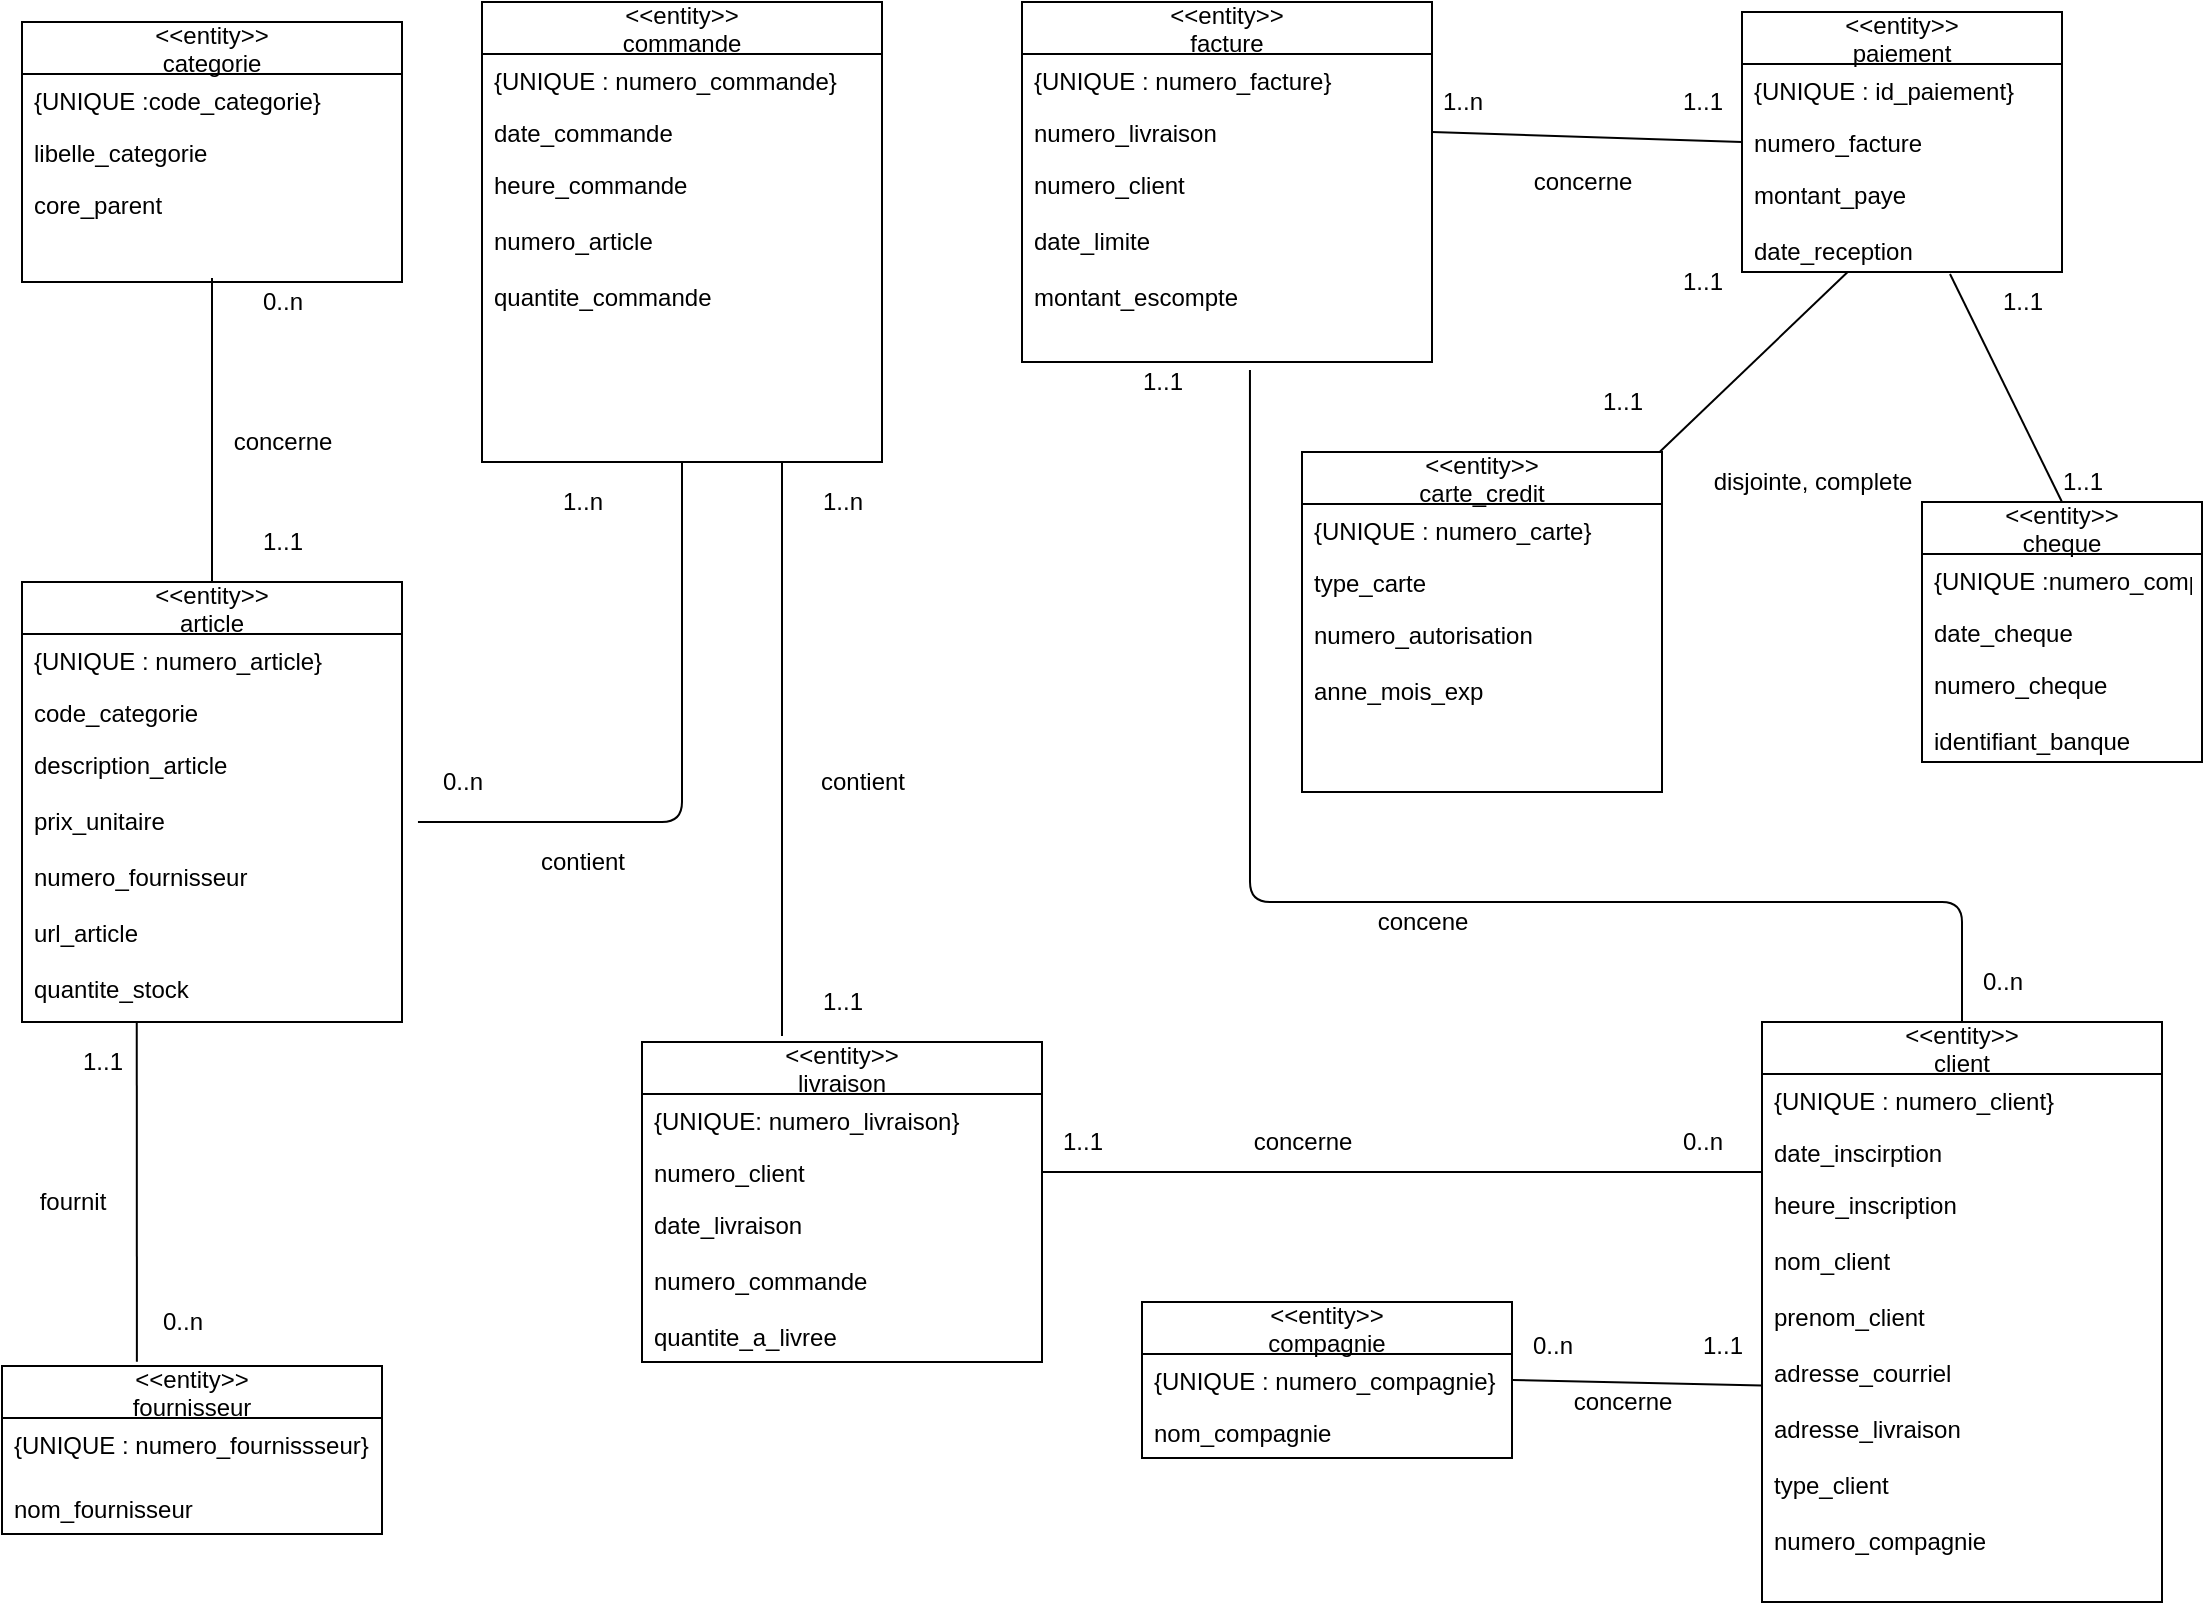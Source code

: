 <mxfile version="14.4.3" type="github">
  <diagram name="Page-1" id="c4acf3e9-155e-7222-9cf6-157b1a14988f">
    <mxGraphModel dx="1447" dy="673" grid="1" gridSize="10" guides="1" tooltips="1" connect="1" arrows="1" fold="1" page="1" pageScale="1" pageWidth="1100" pageHeight="850" background="#ffffff" math="0" shadow="0">
      <root>
        <mxCell id="0" />
        <mxCell id="1" parent="0" />
        <mxCell id="Wr57eoAMN5Djp9_CSVFM-5" value="&lt;&lt;entity&gt;&gt;&#xa;fournisseur" style="swimlane;fontStyle=0;childLayout=stackLayout;horizontal=1;startSize=26;fillColor=none;horizontalStack=0;resizeParent=1;resizeParentMax=0;resizeLast=0;collapsible=1;marginBottom=0;" parent="1" vertex="1">
          <mxGeometry y="692" width="190" height="84" as="geometry" />
        </mxCell>
        <mxCell id="Wr57eoAMN5Djp9_CSVFM-6" value="{UNIQUE : numero_fournissseur}&#xa;&#xa;" style="text;strokeColor=none;fillColor=none;align=left;verticalAlign=top;spacingLeft=4;spacingRight=4;overflow=hidden;rotatable=0;points=[[0,0.5],[1,0.5]];portConstraint=eastwest;" parent="Wr57eoAMN5Djp9_CSVFM-5" vertex="1">
          <mxGeometry y="26" width="190" height="32" as="geometry" />
        </mxCell>
        <mxCell id="Wr57eoAMN5Djp9_CSVFM-7" value="nom_fournisseur" style="text;strokeColor=none;fillColor=none;align=left;verticalAlign=top;spacingLeft=4;spacingRight=4;overflow=hidden;rotatable=0;points=[[0,0.5],[1,0.5]];portConstraint=eastwest;" parent="Wr57eoAMN5Djp9_CSVFM-5" vertex="1">
          <mxGeometry y="58" width="190" height="26" as="geometry" />
        </mxCell>
        <mxCell id="Wr57eoAMN5Djp9_CSVFM-10" value="&lt;&lt;entity&gt;&gt;&#xa;article" style="swimlane;fontStyle=0;childLayout=stackLayout;horizontal=1;startSize=26;fillColor=none;horizontalStack=0;resizeParent=1;resizeParentMax=0;resizeLast=0;collapsible=1;marginBottom=0;" parent="1" vertex="1">
          <mxGeometry x="10" y="300" width="190" height="220" as="geometry" />
        </mxCell>
        <mxCell id="Wr57eoAMN5Djp9_CSVFM-11" value="{UNIQUE : numero_article}" style="text;strokeColor=none;fillColor=none;align=left;verticalAlign=top;spacingLeft=4;spacingRight=4;overflow=hidden;rotatable=0;points=[[0,0.5],[1,0.5]];portConstraint=eastwest;" parent="Wr57eoAMN5Djp9_CSVFM-10" vertex="1">
          <mxGeometry y="26" width="190" height="26" as="geometry" />
        </mxCell>
        <mxCell id="Wr57eoAMN5Djp9_CSVFM-12" value="code_categorie" style="text;strokeColor=none;fillColor=none;align=left;verticalAlign=top;spacingLeft=4;spacingRight=4;overflow=hidden;rotatable=0;points=[[0,0.5],[1,0.5]];portConstraint=eastwest;" parent="Wr57eoAMN5Djp9_CSVFM-10" vertex="1">
          <mxGeometry y="52" width="190" height="26" as="geometry" />
        </mxCell>
        <mxCell id="Wr57eoAMN5Djp9_CSVFM-13" value="description_article&#xa;&#xa;prix_unitaire&#xa;&#xa;numero_fournisseur&#xa;&#xa;url_article&#xa;&#xa;quantite_stock" style="text;strokeColor=none;fillColor=none;align=left;verticalAlign=top;spacingLeft=4;spacingRight=4;overflow=hidden;rotatable=0;points=[[0,0.5],[1,0.5]];portConstraint=eastwest;" parent="Wr57eoAMN5Djp9_CSVFM-10" vertex="1">
          <mxGeometry y="78" width="190" height="142" as="geometry" />
        </mxCell>
        <mxCell id="Wr57eoAMN5Djp9_CSVFM-15" value="&lt;&lt;entity&gt;&gt;&#xa;categorie" style="swimlane;fontStyle=0;childLayout=stackLayout;horizontal=1;startSize=26;fillColor=none;horizontalStack=0;resizeParent=1;resizeParentMax=0;resizeLast=0;collapsible=1;marginBottom=0;" parent="1" vertex="1">
          <mxGeometry x="10" y="20" width="190" height="130" as="geometry" />
        </mxCell>
        <mxCell id="Wr57eoAMN5Djp9_CSVFM-16" value="{UNIQUE :code_categorie}" style="text;strokeColor=none;fillColor=none;align=left;verticalAlign=top;spacingLeft=4;spacingRight=4;overflow=hidden;rotatable=0;points=[[0,0.5],[1,0.5]];portConstraint=eastwest;" parent="Wr57eoAMN5Djp9_CSVFM-15" vertex="1">
          <mxGeometry y="26" width="190" height="26" as="geometry" />
        </mxCell>
        <mxCell id="Wr57eoAMN5Djp9_CSVFM-17" value="libelle_categorie" style="text;strokeColor=none;fillColor=none;align=left;verticalAlign=top;spacingLeft=4;spacingRight=4;overflow=hidden;rotatable=0;points=[[0,0.5],[1,0.5]];portConstraint=eastwest;" parent="Wr57eoAMN5Djp9_CSVFM-15" vertex="1">
          <mxGeometry y="52" width="190" height="26" as="geometry" />
        </mxCell>
        <mxCell id="Wr57eoAMN5Djp9_CSVFM-18" value="core_parent" style="text;strokeColor=none;fillColor=none;align=left;verticalAlign=top;spacingLeft=4;spacingRight=4;overflow=hidden;rotatable=0;points=[[0,0.5],[1,0.5]];portConstraint=eastwest;" parent="Wr57eoAMN5Djp9_CSVFM-15" vertex="1">
          <mxGeometry y="78" width="190" height="52" as="geometry" />
        </mxCell>
        <mxCell id="Wr57eoAMN5Djp9_CSVFM-20" value="&lt;&lt;entity&gt;&gt;&#xa;livraison" style="swimlane;fontStyle=0;childLayout=stackLayout;horizontal=1;startSize=26;fillColor=none;horizontalStack=0;resizeParent=1;resizeParentMax=0;resizeLast=0;collapsible=1;marginBottom=0;" parent="1" vertex="1">
          <mxGeometry x="320" y="530" width="200" height="160" as="geometry" />
        </mxCell>
        <mxCell id="Wr57eoAMN5Djp9_CSVFM-21" value="{UNIQUE: numero_livraison}" style="text;strokeColor=none;fillColor=none;align=left;verticalAlign=top;spacingLeft=4;spacingRight=4;overflow=hidden;rotatable=0;points=[[0,0.5],[1,0.5]];portConstraint=eastwest;" parent="Wr57eoAMN5Djp9_CSVFM-20" vertex="1">
          <mxGeometry y="26" width="200" height="26" as="geometry" />
        </mxCell>
        <mxCell id="Wr57eoAMN5Djp9_CSVFM-22" value="numero_client" style="text;strokeColor=none;fillColor=none;align=left;verticalAlign=top;spacingLeft=4;spacingRight=4;overflow=hidden;rotatable=0;points=[[0,0.5],[1,0.5]];portConstraint=eastwest;" parent="Wr57eoAMN5Djp9_CSVFM-20" vertex="1">
          <mxGeometry y="52" width="200" height="26" as="geometry" />
        </mxCell>
        <mxCell id="Wr57eoAMN5Djp9_CSVFM-23" value="date_livraison&#xa;&#xa;numero_commande&#xa;&#xa;quantite_a_livree" style="text;strokeColor=none;fillColor=none;align=left;verticalAlign=top;spacingLeft=4;spacingRight=4;overflow=hidden;rotatable=0;points=[[0,0.5],[1,0.5]];portConstraint=eastwest;" parent="Wr57eoAMN5Djp9_CSVFM-20" vertex="1">
          <mxGeometry y="78" width="200" height="82" as="geometry" />
        </mxCell>
        <mxCell id="Wr57eoAMN5Djp9_CSVFM-24" value="&lt;&lt;entity&gt;&gt;&#xa;commande" style="swimlane;fontStyle=0;childLayout=stackLayout;horizontal=1;startSize=26;fillColor=none;horizontalStack=0;resizeParent=1;resizeParentMax=0;resizeLast=0;collapsible=1;marginBottom=0;" parent="1" vertex="1">
          <mxGeometry x="240" y="10" width="200" height="230" as="geometry" />
        </mxCell>
        <mxCell id="Wr57eoAMN5Djp9_CSVFM-25" value="{UNIQUE : numero_commande}" style="text;strokeColor=none;fillColor=none;align=left;verticalAlign=top;spacingLeft=4;spacingRight=4;overflow=hidden;rotatable=0;points=[[0,0.5],[1,0.5]];portConstraint=eastwest;" parent="Wr57eoAMN5Djp9_CSVFM-24" vertex="1">
          <mxGeometry y="26" width="200" height="26" as="geometry" />
        </mxCell>
        <mxCell id="Wr57eoAMN5Djp9_CSVFM-26" value="date_commande" style="text;strokeColor=none;fillColor=none;align=left;verticalAlign=top;spacingLeft=4;spacingRight=4;overflow=hidden;rotatable=0;points=[[0,0.5],[1,0.5]];portConstraint=eastwest;" parent="Wr57eoAMN5Djp9_CSVFM-24" vertex="1">
          <mxGeometry y="52" width="200" height="26" as="geometry" />
        </mxCell>
        <mxCell id="Wr57eoAMN5Djp9_CSVFM-27" value="heure_commande&#xa;&#xa;numero_article&#xa;&#xa;quantite_commande&#xa;&#xa;" style="text;strokeColor=none;fillColor=none;align=left;verticalAlign=top;spacingLeft=4;spacingRight=4;overflow=hidden;rotatable=0;points=[[0,0.5],[1,0.5]];portConstraint=eastwest;" parent="Wr57eoAMN5Djp9_CSVFM-24" vertex="1">
          <mxGeometry y="78" width="200" height="152" as="geometry" />
        </mxCell>
        <mxCell id="Wr57eoAMN5Djp9_CSVFM-28" value="&lt;&lt;entity&gt;&gt;&#xa;client" style="swimlane;fontStyle=0;childLayout=stackLayout;horizontal=1;startSize=26;fillColor=none;horizontalStack=0;resizeParent=1;resizeParentMax=0;resizeLast=0;collapsible=1;marginBottom=0;" parent="1" vertex="1">
          <mxGeometry x="880" y="520" width="200" height="290" as="geometry" />
        </mxCell>
        <mxCell id="Wr57eoAMN5Djp9_CSVFM-29" value="{UNIQUE : numero_client}" style="text;strokeColor=none;fillColor=none;align=left;verticalAlign=top;spacingLeft=4;spacingRight=4;overflow=hidden;rotatable=0;points=[[0,0.5],[1,0.5]];portConstraint=eastwest;" parent="Wr57eoAMN5Djp9_CSVFM-28" vertex="1">
          <mxGeometry y="26" width="200" height="26" as="geometry" />
        </mxCell>
        <mxCell id="Wr57eoAMN5Djp9_CSVFM-30" value="date_inscirption" style="text;strokeColor=none;fillColor=none;align=left;verticalAlign=top;spacingLeft=4;spacingRight=4;overflow=hidden;rotatable=0;points=[[0,0.5],[1,0.5]];portConstraint=eastwest;" parent="Wr57eoAMN5Djp9_CSVFM-28" vertex="1">
          <mxGeometry y="52" width="200" height="26" as="geometry" />
        </mxCell>
        <mxCell id="Wr57eoAMN5Djp9_CSVFM-31" value="heure_inscription&#xa;&#xa;nom_client&#xa;&#xa;prenom_client&#xa;&#xa;adresse_courriel&#xa;&#xa;adresse_livraison&#xa;&#xa;type_client&#xa;&#xa;numero_compagnie" style="text;strokeColor=none;fillColor=none;align=left;verticalAlign=top;spacingLeft=4;spacingRight=4;overflow=hidden;rotatable=0;points=[[0,0.5],[1,0.5]];portConstraint=eastwest;" parent="Wr57eoAMN5Djp9_CSVFM-28" vertex="1">
          <mxGeometry y="78" width="200" height="212" as="geometry" />
        </mxCell>
        <mxCell id="Wr57eoAMN5Djp9_CSVFM-33" value="&lt;&lt;entity&gt;&gt;&#xa;facture" style="swimlane;fontStyle=0;childLayout=stackLayout;horizontal=1;startSize=26;fillColor=none;horizontalStack=0;resizeParent=1;resizeParentMax=0;resizeLast=0;collapsible=1;marginBottom=0;" parent="1" vertex="1">
          <mxGeometry x="510" y="10" width="205" height="180" as="geometry" />
        </mxCell>
        <mxCell id="Wr57eoAMN5Djp9_CSVFM-34" value="{UNIQUE : numero_facture}" style="text;strokeColor=none;fillColor=none;align=left;verticalAlign=top;spacingLeft=4;spacingRight=4;overflow=hidden;rotatable=0;points=[[0,0.5],[1,0.5]];portConstraint=eastwest;" parent="Wr57eoAMN5Djp9_CSVFM-33" vertex="1">
          <mxGeometry y="26" width="205" height="26" as="geometry" />
        </mxCell>
        <mxCell id="Wr57eoAMN5Djp9_CSVFM-35" value="numero_livraison" style="text;strokeColor=none;fillColor=none;align=left;verticalAlign=top;spacingLeft=4;spacingRight=4;overflow=hidden;rotatable=0;points=[[0,0.5],[1,0.5]];portConstraint=eastwest;" parent="Wr57eoAMN5Djp9_CSVFM-33" vertex="1">
          <mxGeometry y="52" width="205" height="26" as="geometry" />
        </mxCell>
        <mxCell id="Wr57eoAMN5Djp9_CSVFM-36" value="numero_client&#xa;&#xa;date_limite&#xa;&#xa;montant_escompte" style="text;strokeColor=none;fillColor=none;align=left;verticalAlign=top;spacingLeft=4;spacingRight=4;overflow=hidden;rotatable=0;points=[[0,0.5],[1,0.5]];portConstraint=eastwest;" parent="Wr57eoAMN5Djp9_CSVFM-33" vertex="1">
          <mxGeometry y="78" width="205" height="102" as="geometry" />
        </mxCell>
        <mxCell id="Wr57eoAMN5Djp9_CSVFM-37" value="&lt;&lt;entity&gt;&gt;&#xa;compagnie" style="swimlane;fontStyle=0;childLayout=stackLayout;horizontal=1;startSize=26;fillColor=none;horizontalStack=0;resizeParent=1;resizeParentMax=0;resizeLast=0;collapsible=1;marginBottom=0;" parent="1" vertex="1">
          <mxGeometry x="570" y="660" width="185" height="78" as="geometry" />
        </mxCell>
        <mxCell id="Wr57eoAMN5Djp9_CSVFM-38" value="{UNIQUE : numero_compagnie}" style="text;strokeColor=none;fillColor=none;align=left;verticalAlign=top;spacingLeft=4;spacingRight=4;overflow=hidden;rotatable=0;points=[[0,0.5],[1,0.5]];portConstraint=eastwest;" parent="Wr57eoAMN5Djp9_CSVFM-37" vertex="1">
          <mxGeometry y="26" width="185" height="26" as="geometry" />
        </mxCell>
        <mxCell id="Wr57eoAMN5Djp9_CSVFM-39" value="nom_compagnie" style="text;strokeColor=none;fillColor=none;align=left;verticalAlign=top;spacingLeft=4;spacingRight=4;overflow=hidden;rotatable=0;points=[[0,0.5],[1,0.5]];portConstraint=eastwest;" parent="Wr57eoAMN5Djp9_CSVFM-37" vertex="1">
          <mxGeometry y="52" width="185" height="26" as="geometry" />
        </mxCell>
        <mxCell id="Wr57eoAMN5Djp9_CSVFM-41" value="&lt;&lt;entity&gt;&gt;&#xa;paiement" style="swimlane;fontStyle=0;childLayout=stackLayout;horizontal=1;startSize=26;fillColor=none;horizontalStack=0;resizeParent=1;resizeParentMax=0;resizeLast=0;collapsible=1;marginBottom=0;" parent="1" vertex="1">
          <mxGeometry x="870" y="15" width="160" height="130" as="geometry" />
        </mxCell>
        <mxCell id="Wr57eoAMN5Djp9_CSVFM-42" value="{UNIQUE : id_paiement}&#xa;&#xa;" style="text;strokeColor=none;fillColor=none;align=left;verticalAlign=top;spacingLeft=4;spacingRight=4;overflow=hidden;rotatable=0;points=[[0,0.5],[1,0.5]];portConstraint=eastwest;" parent="Wr57eoAMN5Djp9_CSVFM-41" vertex="1">
          <mxGeometry y="26" width="160" height="26" as="geometry" />
        </mxCell>
        <mxCell id="Wr57eoAMN5Djp9_CSVFM-43" value="numero_facture" style="text;strokeColor=none;fillColor=none;align=left;verticalAlign=top;spacingLeft=4;spacingRight=4;overflow=hidden;rotatable=0;points=[[0,0.5],[1,0.5]];portConstraint=eastwest;" parent="Wr57eoAMN5Djp9_CSVFM-41" vertex="1">
          <mxGeometry y="52" width="160" height="26" as="geometry" />
        </mxCell>
        <mxCell id="Wr57eoAMN5Djp9_CSVFM-44" value="montant_paye&#xa;&#xa;date_reception" style="text;strokeColor=none;fillColor=none;align=left;verticalAlign=top;spacingLeft=4;spacingRight=4;overflow=hidden;rotatable=0;points=[[0,0.5],[1,0.5]];portConstraint=eastwest;" parent="Wr57eoAMN5Djp9_CSVFM-41" vertex="1">
          <mxGeometry y="78" width="160" height="52" as="geometry" />
        </mxCell>
        <mxCell id="Wr57eoAMN5Djp9_CSVFM-45" value="&lt;&lt;entity&gt;&gt;&#xa;carte_credit" style="swimlane;fontStyle=0;childLayout=stackLayout;horizontal=1;startSize=26;fillColor=none;horizontalStack=0;resizeParent=1;resizeParentMax=0;resizeLast=0;collapsible=1;marginBottom=0;" parent="1" vertex="1">
          <mxGeometry x="650" y="235" width="180" height="170" as="geometry" />
        </mxCell>
        <mxCell id="Wr57eoAMN5Djp9_CSVFM-46" value="{UNIQUE : numero_carte}" style="text;strokeColor=none;fillColor=none;align=left;verticalAlign=top;spacingLeft=4;spacingRight=4;overflow=hidden;rotatable=0;points=[[0,0.5],[1,0.5]];portConstraint=eastwest;" parent="Wr57eoAMN5Djp9_CSVFM-45" vertex="1">
          <mxGeometry y="26" width="180" height="26" as="geometry" />
        </mxCell>
        <mxCell id="Wr57eoAMN5Djp9_CSVFM-47" value="type_carte" style="text;strokeColor=none;fillColor=none;align=left;verticalAlign=top;spacingLeft=4;spacingRight=4;overflow=hidden;rotatable=0;points=[[0,0.5],[1,0.5]];portConstraint=eastwest;" parent="Wr57eoAMN5Djp9_CSVFM-45" vertex="1">
          <mxGeometry y="52" width="180" height="26" as="geometry" />
        </mxCell>
        <mxCell id="Wr57eoAMN5Djp9_CSVFM-48" value="numero_autorisation&#xa;&#xa;anne_mois_exp&#xa;&#xa;&#xa;" style="text;strokeColor=none;fillColor=none;align=left;verticalAlign=top;spacingLeft=4;spacingRight=4;overflow=hidden;rotatable=0;points=[[0,0.5],[1,0.5]];portConstraint=eastwest;" parent="Wr57eoAMN5Djp9_CSVFM-45" vertex="1">
          <mxGeometry y="78" width="180" height="92" as="geometry" />
        </mxCell>
        <mxCell id="Wr57eoAMN5Djp9_CSVFM-49" value="&lt;&lt;entity&gt;&gt;&#xa;cheque" style="swimlane;fontStyle=0;childLayout=stackLayout;horizontal=1;startSize=26;fillColor=none;horizontalStack=0;resizeParent=1;resizeParentMax=0;resizeLast=0;collapsible=1;marginBottom=0;" parent="1" vertex="1">
          <mxGeometry x="960" y="260" width="140" height="130" as="geometry" />
        </mxCell>
        <mxCell id="Wr57eoAMN5Djp9_CSVFM-50" value="{UNIQUE :numero_compte}" style="text;strokeColor=none;fillColor=none;align=left;verticalAlign=top;spacingLeft=4;spacingRight=4;overflow=hidden;rotatable=0;points=[[0,0.5],[1,0.5]];portConstraint=eastwest;" parent="Wr57eoAMN5Djp9_CSVFM-49" vertex="1">
          <mxGeometry y="26" width="140" height="26" as="geometry" />
        </mxCell>
        <mxCell id="Wr57eoAMN5Djp9_CSVFM-51" value="date_cheque" style="text;strokeColor=none;fillColor=none;align=left;verticalAlign=top;spacingLeft=4;spacingRight=4;overflow=hidden;rotatable=0;points=[[0,0.5],[1,0.5]];portConstraint=eastwest;" parent="Wr57eoAMN5Djp9_CSVFM-49" vertex="1">
          <mxGeometry y="52" width="140" height="26" as="geometry" />
        </mxCell>
        <mxCell id="Wr57eoAMN5Djp9_CSVFM-52" value="numero_cheque&#xa;&#xa;identifiant_banque" style="text;strokeColor=none;fillColor=none;align=left;verticalAlign=top;spacingLeft=4;spacingRight=4;overflow=hidden;rotatable=0;points=[[0,0.5],[1,0.5]];portConstraint=eastwest;" parent="Wr57eoAMN5Djp9_CSVFM-49" vertex="1">
          <mxGeometry y="78" width="140" height="52" as="geometry" />
        </mxCell>
        <mxCell id="Wr57eoAMN5Djp9_CSVFM-58" value="" style="endArrow=none;html=1;entryX=0.5;entryY=0;entryDx=0;entryDy=0;" parent="1" target="Wr57eoAMN5Djp9_CSVFM-10" edge="1">
          <mxGeometry width="50" height="50" relative="1" as="geometry">
            <mxPoint x="105" y="148" as="sourcePoint" />
            <mxPoint x="340" y="420" as="targetPoint" />
            <Array as="points" />
          </mxGeometry>
        </mxCell>
        <mxCell id="Wr57eoAMN5Djp9_CSVFM-59" value="" style="endArrow=none;html=1;exitX=0.302;exitY=0.998;exitDx=0;exitDy=0;exitPerimeter=0;entryX=0.355;entryY=-0.026;entryDx=0;entryDy=0;entryPerimeter=0;" parent="1" source="Wr57eoAMN5Djp9_CSVFM-13" target="Wr57eoAMN5Djp9_CSVFM-5" edge="1">
          <mxGeometry width="50" height="50" relative="1" as="geometry">
            <mxPoint x="290" y="470" as="sourcePoint" />
            <mxPoint x="90" y="450" as="targetPoint" />
            <Array as="points" />
          </mxGeometry>
        </mxCell>
        <mxCell id="Wr57eoAMN5Djp9_CSVFM-60" value="" style="endArrow=none;html=1;entryX=1.042;entryY=0.296;entryDx=0;entryDy=0;entryPerimeter=0;" parent="1" source="Wr57eoAMN5Djp9_CSVFM-27" target="Wr57eoAMN5Djp9_CSVFM-13" edge="1">
          <mxGeometry width="50" height="50" relative="1" as="geometry">
            <mxPoint x="310" y="270" as="sourcePoint" />
            <mxPoint x="340" y="420" as="targetPoint" />
            <Array as="points">
              <mxPoint x="340" y="420" />
            </Array>
          </mxGeometry>
        </mxCell>
        <mxCell id="Wr57eoAMN5Djp9_CSVFM-61" value="" style="endArrow=none;html=1;exitX=0.75;exitY=1;exitDx=0;exitDy=0;" parent="1" source="Wr57eoAMN5Djp9_CSVFM-24" edge="1">
          <mxGeometry width="50" height="50" relative="1" as="geometry">
            <mxPoint x="412" y="230" as="sourcePoint" />
            <mxPoint x="390" y="527" as="targetPoint" />
            <Array as="points" />
          </mxGeometry>
        </mxCell>
        <mxCell id="Wr57eoAMN5Djp9_CSVFM-62" value="" style="endArrow=none;html=1;" parent="1" edge="1">
          <mxGeometry width="50" height="50" relative="1" as="geometry">
            <mxPoint x="880" y="595" as="sourcePoint" />
            <mxPoint x="520" y="595" as="targetPoint" />
          </mxGeometry>
        </mxCell>
        <mxCell id="Wr57eoAMN5Djp9_CSVFM-64" value="" style="endArrow=none;html=1;entryX=0.5;entryY=0;entryDx=0;entryDy=0;exitX=0.556;exitY=1.039;exitDx=0;exitDy=0;exitPerimeter=0;" parent="1" source="Wr57eoAMN5Djp9_CSVFM-36" target="Wr57eoAMN5Djp9_CSVFM-28" edge="1">
          <mxGeometry width="50" height="50" relative="1" as="geometry">
            <mxPoint x="550" y="193" as="sourcePoint" />
            <mxPoint x="920" y="400" as="targetPoint" />
            <Array as="points">
              <mxPoint x="624" y="460" />
              <mxPoint x="980" y="460" />
            </Array>
          </mxGeometry>
        </mxCell>
        <mxCell id="Wr57eoAMN5Djp9_CSVFM-65" value="" style="endArrow=none;html=1;exitX=1;exitY=0.5;exitDx=0;exitDy=0;entryX=0;entryY=0.5;entryDx=0;entryDy=0;" parent="1" source="Wr57eoAMN5Djp9_CSVFM-35" target="Wr57eoAMN5Djp9_CSVFM-43" edge="1">
          <mxGeometry width="50" height="50" relative="1" as="geometry">
            <mxPoint x="870" y="450" as="sourcePoint" />
            <mxPoint x="920" y="400" as="targetPoint" />
          </mxGeometry>
        </mxCell>
        <mxCell id="Wr57eoAMN5Djp9_CSVFM-66" value="" style="endArrow=none;html=1;" parent="1" source="Wr57eoAMN5Djp9_CSVFM-44" target="Wr57eoAMN5Djp9_CSVFM-45" edge="1">
          <mxGeometry width="50" height="50" relative="1" as="geometry">
            <mxPoint x="870" y="450" as="sourcePoint" />
            <mxPoint x="920" y="400" as="targetPoint" />
            <Array as="points" />
          </mxGeometry>
        </mxCell>
        <mxCell id="Wr57eoAMN5Djp9_CSVFM-67" value="" style="endArrow=none;html=1;exitX=0.65;exitY=1.019;exitDx=0;exitDy=0;exitPerimeter=0;entryX=0.5;entryY=0;entryDx=0;entryDy=0;" parent="1" source="Wr57eoAMN5Djp9_CSVFM-44" target="Wr57eoAMN5Djp9_CSVFM-49" edge="1">
          <mxGeometry width="50" height="50" relative="1" as="geometry">
            <mxPoint x="1474" y="130" as="sourcePoint" />
            <mxPoint x="1080" y="180" as="targetPoint" />
            <Array as="points" />
          </mxGeometry>
        </mxCell>
        <mxCell id="Wr57eoAMN5Djp9_CSVFM-68" value="1..1" style="text;html=1;align=center;verticalAlign=middle;resizable=0;points=[];autosize=1;" parent="1" vertex="1">
          <mxGeometry x="120" y="270" width="40" height="20" as="geometry" />
        </mxCell>
        <mxCell id="Wr57eoAMN5Djp9_CSVFM-69" value="0..n" style="text;html=1;align=center;verticalAlign=middle;resizable=0;points=[];autosize=1;" parent="1" vertex="1">
          <mxGeometry x="120" y="150" width="40" height="20" as="geometry" />
        </mxCell>
        <mxCell id="Wr57eoAMN5Djp9_CSVFM-70" value="concerne" style="text;html=1;align=center;verticalAlign=middle;resizable=0;points=[];autosize=1;" parent="1" vertex="1">
          <mxGeometry x="110" y="220" width="60" height="20" as="geometry" />
        </mxCell>
        <mxCell id="Wr57eoAMN5Djp9_CSVFM-71" value="fournit" style="text;html=1;align=center;verticalAlign=middle;resizable=0;points=[];autosize=1;" parent="1" vertex="1">
          <mxGeometry x="10" y="600" width="50" height="20" as="geometry" />
        </mxCell>
        <mxCell id="Wr57eoAMN5Djp9_CSVFM-72" value="0..n" style="text;html=1;align=center;verticalAlign=middle;resizable=0;points=[];autosize=1;" parent="1" vertex="1">
          <mxGeometry x="70" y="660" width="40" height="20" as="geometry" />
        </mxCell>
        <mxCell id="Wr57eoAMN5Djp9_CSVFM-73" value="1..1" style="text;html=1;align=center;verticalAlign=middle;resizable=0;points=[];autosize=1;" parent="1" vertex="1">
          <mxGeometry x="30" y="530" width="40" height="20" as="geometry" />
        </mxCell>
        <mxCell id="Wr57eoAMN5Djp9_CSVFM-75" value="0..n" style="text;html=1;align=center;verticalAlign=middle;resizable=0;points=[];autosize=1;" parent="1" vertex="1">
          <mxGeometry x="210" y="390" width="40" height="20" as="geometry" />
        </mxCell>
        <mxCell id="Wr57eoAMN5Djp9_CSVFM-84" value="" style="endArrow=none;html=1;exitX=1;exitY=0.5;exitDx=0;exitDy=0;" parent="1" source="Wr57eoAMN5Djp9_CSVFM-38" target="Wr57eoAMN5Djp9_CSVFM-31" edge="1">
          <mxGeometry width="50" height="50" relative="1" as="geometry">
            <mxPoint x="700" y="700" as="sourcePoint" />
            <mxPoint x="700" y="690" as="targetPoint" />
            <Array as="points" />
          </mxGeometry>
        </mxCell>
        <mxCell id="Wr57eoAMN5Djp9_CSVFM-92" value="disjointe, complete" style="text;html=1;align=center;verticalAlign=middle;resizable=0;points=[];autosize=1;" parent="1" vertex="1">
          <mxGeometry x="850" y="240" width="110" height="20" as="geometry" />
        </mxCell>
        <mxCell id="Wr57eoAMN5Djp9_CSVFM-99" value="1..n" style="text;html=1;align=center;verticalAlign=middle;resizable=0;points=[];autosize=1;" parent="1" vertex="1">
          <mxGeometry x="270" y="250" width="40" height="20" as="geometry" />
        </mxCell>
        <mxCell id="Wr57eoAMN5Djp9_CSVFM-100" value="1..n" style="text;html=1;align=center;verticalAlign=middle;resizable=0;points=[];autosize=1;" parent="1" vertex="1">
          <mxGeometry x="400" y="250" width="40" height="20" as="geometry" />
        </mxCell>
        <mxCell id="Wr57eoAMN5Djp9_CSVFM-101" value="1..1" style="text;html=1;align=center;verticalAlign=middle;resizable=0;points=[];autosize=1;" parent="1" vertex="1">
          <mxGeometry x="400" y="500" width="40" height="20" as="geometry" />
        </mxCell>
        <mxCell id="Wr57eoAMN5Djp9_CSVFM-102" value="1..1" style="text;html=1;align=center;verticalAlign=middle;resizable=0;points=[];autosize=1;" parent="1" vertex="1">
          <mxGeometry x="520" y="570" width="40" height="20" as="geometry" />
        </mxCell>
        <mxCell id="Wr57eoAMN5Djp9_CSVFM-103" value="0..n" style="text;html=1;align=center;verticalAlign=middle;resizable=0;points=[];autosize=1;" parent="1" vertex="1">
          <mxGeometry x="830" y="570" width="40" height="20" as="geometry" />
        </mxCell>
        <mxCell id="Wr57eoAMN5Djp9_CSVFM-104" value="0..n" style="text;html=1;align=center;verticalAlign=middle;resizable=0;points=[];autosize=1;" parent="1" vertex="1">
          <mxGeometry x="755" y="672" width="40" height="20" as="geometry" />
        </mxCell>
        <mxCell id="Wr57eoAMN5Djp9_CSVFM-105" value="1..1" style="text;html=1;align=center;verticalAlign=middle;resizable=0;points=[];autosize=1;" parent="1" vertex="1">
          <mxGeometry x="840" y="672" width="40" height="20" as="geometry" />
        </mxCell>
        <mxCell id="Wr57eoAMN5Djp9_CSVFM-106" value="0..n" style="text;html=1;align=center;verticalAlign=middle;resizable=0;points=[];autosize=1;" parent="1" vertex="1">
          <mxGeometry x="980" y="490" width="40" height="20" as="geometry" />
        </mxCell>
        <mxCell id="Wr57eoAMN5Djp9_CSVFM-107" value="1..1" style="text;html=1;align=center;verticalAlign=middle;resizable=0;points=[];autosize=1;" parent="1" vertex="1">
          <mxGeometry x="560" y="190" width="40" height="20" as="geometry" />
        </mxCell>
        <mxCell id="Wr57eoAMN5Djp9_CSVFM-108" value="1..n" style="text;html=1;align=center;verticalAlign=middle;resizable=0;points=[];autosize=1;" parent="1" vertex="1">
          <mxGeometry x="710" y="50" width="40" height="20" as="geometry" />
        </mxCell>
        <mxCell id="Wr57eoAMN5Djp9_CSVFM-109" value="1..1" style="text;html=1;align=center;verticalAlign=middle;resizable=0;points=[];autosize=1;" parent="1" vertex="1">
          <mxGeometry x="830" y="50" width="40" height="20" as="geometry" />
        </mxCell>
        <mxCell id="Wr57eoAMN5Djp9_CSVFM-110" value="1..1" style="text;html=1;align=center;verticalAlign=middle;resizable=0;points=[];autosize=1;" parent="1" vertex="1">
          <mxGeometry x="990" y="150" width="40" height="20" as="geometry" />
        </mxCell>
        <mxCell id="Wr57eoAMN5Djp9_CSVFM-111" value="1..1" style="text;html=1;align=center;verticalAlign=middle;resizable=0;points=[];autosize=1;" parent="1" vertex="1">
          <mxGeometry x="1020" y="240" width="40" height="20" as="geometry" />
        </mxCell>
        <mxCell id="Wr57eoAMN5Djp9_CSVFM-112" value="1..1" style="text;html=1;align=center;verticalAlign=middle;resizable=0;points=[];autosize=1;" parent="1" vertex="1">
          <mxGeometry x="830" y="140" width="40" height="20" as="geometry" />
        </mxCell>
        <mxCell id="Wr57eoAMN5Djp9_CSVFM-113" value="1..1" style="text;html=1;align=center;verticalAlign=middle;resizable=0;points=[];autosize=1;" parent="1" vertex="1">
          <mxGeometry x="790" y="200" width="40" height="20" as="geometry" />
        </mxCell>
        <mxCell id="V-bRP7G6jF5nTySloOS9-1" value="contient" style="text;html=1;align=center;verticalAlign=middle;resizable=0;points=[];autosize=1;" vertex="1" parent="1">
          <mxGeometry x="260" y="430" width="60" height="20" as="geometry" />
        </mxCell>
        <mxCell id="V-bRP7G6jF5nTySloOS9-2" value="contient" style="text;html=1;align=center;verticalAlign=middle;resizable=0;points=[];autosize=1;" vertex="1" parent="1">
          <mxGeometry x="400" y="390" width="60" height="20" as="geometry" />
        </mxCell>
        <mxCell id="V-bRP7G6jF5nTySloOS9-4" value="concerne" style="text;html=1;align=center;verticalAlign=middle;resizable=0;points=[];autosize=1;" vertex="1" parent="1">
          <mxGeometry x="620" y="570" width="60" height="20" as="geometry" />
        </mxCell>
        <mxCell id="V-bRP7G6jF5nTySloOS9-5" value="concerne" style="text;html=1;align=center;verticalAlign=middle;resizable=0;points=[];autosize=1;" vertex="1" parent="1">
          <mxGeometry x="780" y="700" width="60" height="20" as="geometry" />
        </mxCell>
        <mxCell id="V-bRP7G6jF5nTySloOS9-6" value="concene" style="text;html=1;align=center;verticalAlign=middle;resizable=0;points=[];autosize=1;" vertex="1" parent="1">
          <mxGeometry x="680" y="460" width="60" height="20" as="geometry" />
        </mxCell>
        <mxCell id="V-bRP7G6jF5nTySloOS9-7" value="concerne" style="text;html=1;align=center;verticalAlign=middle;resizable=0;points=[];autosize=1;" vertex="1" parent="1">
          <mxGeometry x="760" y="90" width="60" height="20" as="geometry" />
        </mxCell>
      </root>
    </mxGraphModel>
  </diagram>
</mxfile>
